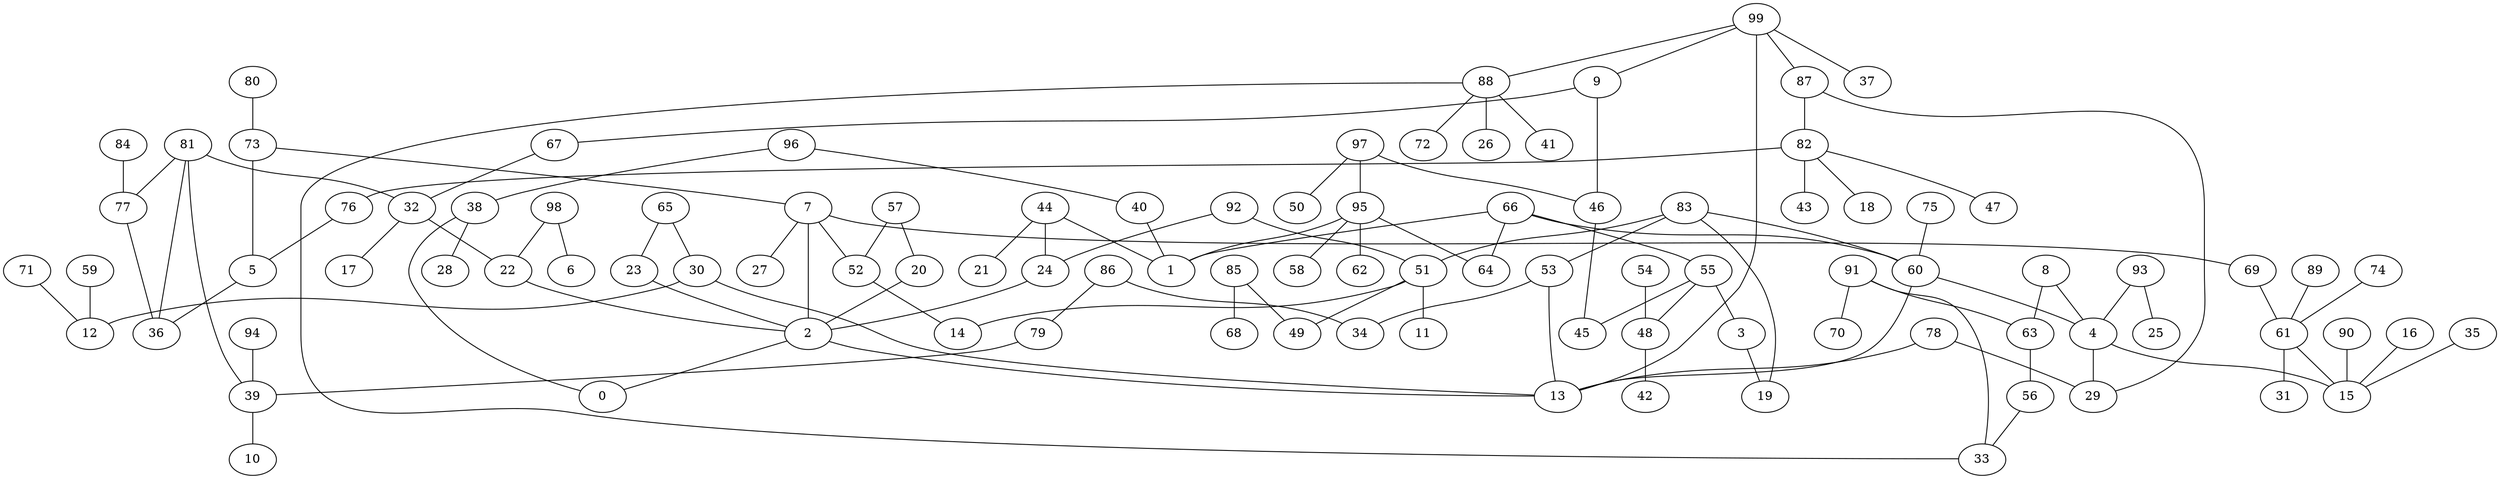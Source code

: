 digraph GG_graph {

subgraph G_graph {
edge [color = black]
"71" -> "12" [dir = none]
"89" -> "61" [dir = none]
"56" -> "33" [dir = none]
"23" -> "2" [dir = none]
"44" -> "21" [dir = none]
"44" -> "24" [dir = none]
"94" -> "39" [dir = none]
"57" -> "20" [dir = none]
"98" -> "6" [dir = none]
"98" -> "22" [dir = none]
"54" -> "48" [dir = none]
"8" -> "4" [dir = none]
"35" -> "15" [dir = none]
"46" -> "45" [dir = none]
"87" -> "29" [dir = none]
"87" -> "82" [dir = none]
"93" -> "25" [dir = none]
"93" -> "4" [dir = none]
"78" -> "13" [dir = none]
"99" -> "37" [dir = none]
"99" -> "9" [dir = none]
"99" -> "88" [dir = none]
"99" -> "13" [dir = none]
"77" -> "36" [dir = none]
"76" -> "5" [dir = none]
"90" -> "15" [dir = none]
"92" -> "24" [dir = none]
"59" -> "12" [dir = none]
"91" -> "63" [dir = none]
"91" -> "70" [dir = none]
"91" -> "33" [dir = none]
"48" -> "42" [dir = none]
"84" -> "77" [dir = none]
"30" -> "12" [dir = none]
"30" -> "13" [dir = none]
"16" -> "15" [dir = none]
"32" -> "17" [dir = none]
"32" -> "22" [dir = none]
"53" -> "34" [dir = none]
"53" -> "13" [dir = none]
"61" -> "31" [dir = none]
"38" -> "28" [dir = none]
"38" -> "0" [dir = none]
"5" -> "36" [dir = none]
"3" -> "19" [dir = none]
"55" -> "48" [dir = none]
"55" -> "3" [dir = none]
"97" -> "50" [dir = none]
"97" -> "95" [dir = none]
"65" -> "30" [dir = none]
"7" -> "27" [dir = none]
"7" -> "52" [dir = none]
"7" -> "69" [dir = none]
"7" -> "2" [dir = none]
"2" -> "0" [dir = none]
"2" -> "13" [dir = none]
"88" -> "41" [dir = none]
"88" -> "72" [dir = none]
"88" -> "33" [dir = none]
"88" -> "26" [dir = none]
"52" -> "14" [dir = none]
"9" -> "67" [dir = none]
"9" -> "46" [dir = none]
"85" -> "68" [dir = none]
"85" -> "49" [dir = none]
"22" -> "2" [dir = none]
"60" -> "4" [dir = none]
"60" -> "13" [dir = none]
"83" -> "51" [dir = none]
"83" -> "60" [dir = none]
"24" -> "2" [dir = none]
"73" -> "5" [dir = none]
"73" -> "7" [dir = none]
"66" -> "1" [dir = none]
"66" -> "55" [dir = none]
"66" -> "60" [dir = none]
"4" -> "15" [dir = none]
"74" -> "61" [dir = none]
"40" -> "1" [dir = none]
"39" -> "10" [dir = none]
"96" -> "38" [dir = none]
"80" -> "73" [dir = none]
"82" -> "18" [dir = none]
"82" -> "47" [dir = none]
"82" -> "43" [dir = none]
"82" -> "76" [dir = none]
"81" -> "39" [dir = none]
"81" -> "36" [dir = none]
"69" -> "61" [dir = none]
"95" -> "64" [dir = none]
"95" -> "58" [dir = none]
"95" -> "62" [dir = none]
"95" -> "1" [dir = none]
"51" -> "11" [dir = none]
"51" -> "49" [dir = none]
"75" -> "60" [dir = none]
"20" -> "2" [dir = none]
"86" -> "79" [dir = none]
"86" -> "34" [dir = none]
"61" -> "15" [dir = none]
"65" -> "23" [dir = none]
"63" -> "56" [dir = none]
"79" -> "39" [dir = none]
"96" -> "40" [dir = none]
"83" -> "19" [dir = none]
"66" -> "64" [dir = none]
"81" -> "32" [dir = none]
"55" -> "45" [dir = none]
"81" -> "77" [dir = none]
"99" -> "87" [dir = none]
"44" -> "1" [dir = none]
"67" -> "32" [dir = none]
"78" -> "29" [dir = none]
"57" -> "52" [dir = none]
"97" -> "46" [dir = none]
"51" -> "14" [dir = none]
"83" -> "53" [dir = none]
"8" -> "63" [dir = none]
"4" -> "29" [dir = none]
"92" -> "51" [dir = none]
}

}
